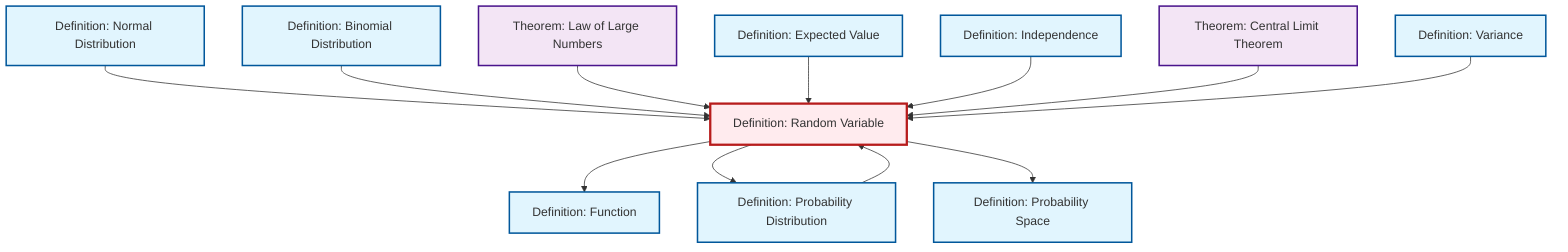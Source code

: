 graph TD
    classDef definition fill:#e1f5fe,stroke:#01579b,stroke-width:2px
    classDef theorem fill:#f3e5f5,stroke:#4a148c,stroke-width:2px
    classDef axiom fill:#fff3e0,stroke:#e65100,stroke-width:2px
    classDef example fill:#e8f5e9,stroke:#1b5e20,stroke-width:2px
    classDef current fill:#ffebee,stroke:#b71c1c,stroke-width:3px
    thm-central-limit["Theorem: Central Limit Theorem"]:::theorem
    def-function["Definition: Function"]:::definition
    thm-law-of-large-numbers["Theorem: Law of Large Numbers"]:::theorem
    def-probability-space["Definition: Probability Space"]:::definition
    def-probability-distribution["Definition: Probability Distribution"]:::definition
    def-expectation["Definition: Expected Value"]:::definition
    def-independence["Definition: Independence"]:::definition
    def-normal-distribution["Definition: Normal Distribution"]:::definition
    def-variance["Definition: Variance"]:::definition
    def-binomial-distribution["Definition: Binomial Distribution"]:::definition
    def-random-variable["Definition: Random Variable"]:::definition
    def-normal-distribution --> def-random-variable
    def-binomial-distribution --> def-random-variable
    def-random-variable --> def-function
    thm-law-of-large-numbers --> def-random-variable
    def-expectation --> def-random-variable
    def-independence --> def-random-variable
    def-random-variable --> def-probability-distribution
    def-random-variable --> def-probability-space
    thm-central-limit --> def-random-variable
    def-probability-distribution --> def-random-variable
    def-variance --> def-random-variable
    class def-random-variable current